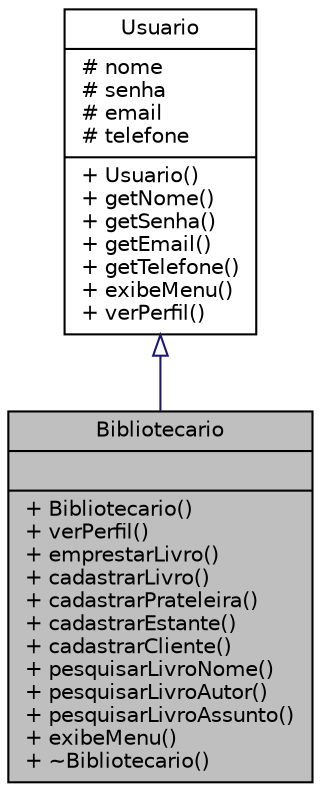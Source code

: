 digraph "Bibliotecario"
{
 // LATEX_PDF_SIZE
  edge [fontname="Helvetica",fontsize="10",labelfontname="Helvetica",labelfontsize="10"];
  node [fontname="Helvetica",fontsize="10",shape=record];
  Node1 [label="{Bibliotecario\n||+ Bibliotecario()\l+ verPerfil()\l+ emprestarLivro()\l+ cadastrarLivro()\l+ cadastrarPrateleira()\l+ cadastrarEstante()\l+ cadastrarCliente()\l+ pesquisarLivroNome()\l+ pesquisarLivroAutor()\l+ pesquisarLivroAssunto()\l+ exibeMenu()\l+ ~Bibliotecario()\l}",height=0.2,width=0.4,color="black", fillcolor="grey75", style="filled", fontcolor="black",tooltip="Classe Bibliotecario,."];
  Node2 -> Node1 [dir="back",color="midnightblue",fontsize="10",style="solid",arrowtail="onormal",fontname="Helvetica"];
  Node2 [label="{Usuario\n|# nome\l# senha\l# email\l# telefone\l|+ Usuario()\l+ getNome()\l+ getSenha()\l+ getEmail()\l+ getTelefone()\l+ exibeMenu()\l+ verPerfil()\l}",height=0.2,width=0.4,color="black", fillcolor="white", style="filled",URL="$classUsuario.html",tooltip="Classe usuario,."];
}

